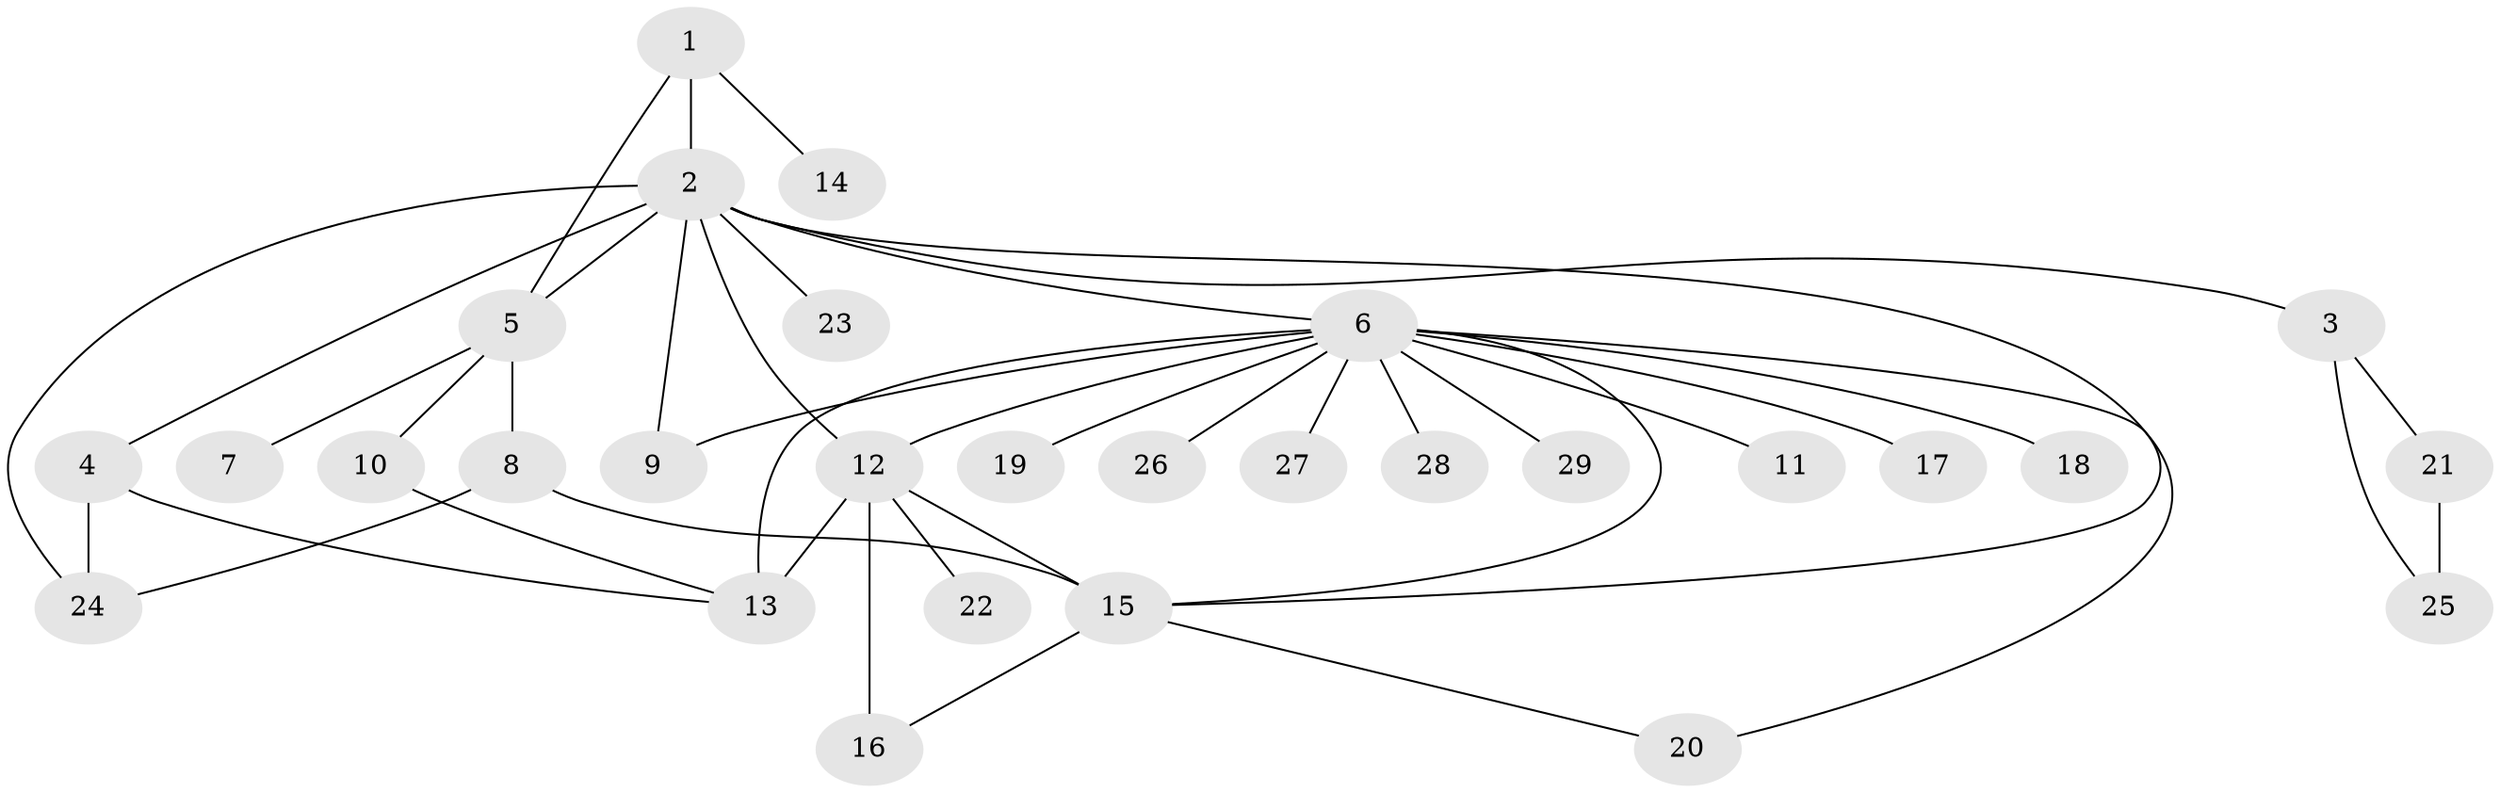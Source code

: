 // original degree distribution, {2: 0.2028985507246377, 20: 0.014492753623188406, 4: 0.10144927536231885, 7: 0.014492753623188406, 16: 0.014492753623188406, 3: 0.10144927536231885, 5: 0.028985507246376812, 1: 0.5072463768115942, 13: 0.014492753623188406}
// Generated by graph-tools (version 1.1) at 2025/50/03/04/25 22:50:40]
// undirected, 29 vertices, 42 edges
graph export_dot {
  node [color=gray90,style=filled];
  1;
  2;
  3;
  4;
  5;
  6;
  7;
  8;
  9;
  10;
  11;
  12;
  13;
  14;
  15;
  16;
  17;
  18;
  19;
  20;
  21;
  22;
  23;
  24;
  25;
  26;
  27;
  28;
  29;
  1 -- 2 [weight=10.0];
  1 -- 5 [weight=1.0];
  1 -- 14 [weight=1.0];
  2 -- 3 [weight=1.0];
  2 -- 4 [weight=1.0];
  2 -- 5 [weight=1.0];
  2 -- 6 [weight=1.0];
  2 -- 9 [weight=1.0];
  2 -- 12 [weight=1.0];
  2 -- 15 [weight=1.0];
  2 -- 23 [weight=1.0];
  2 -- 24 [weight=1.0];
  3 -- 21 [weight=1.0];
  3 -- 25 [weight=1.0];
  4 -- 13 [weight=1.0];
  4 -- 24 [weight=1.0];
  5 -- 7 [weight=1.0];
  5 -- 8 [weight=1.0];
  5 -- 10 [weight=1.0];
  6 -- 9 [weight=1.0];
  6 -- 11 [weight=1.0];
  6 -- 12 [weight=1.0];
  6 -- 13 [weight=1.0];
  6 -- 15 [weight=1.0];
  6 -- 17 [weight=1.0];
  6 -- 18 [weight=1.0];
  6 -- 19 [weight=1.0];
  6 -- 20 [weight=1.0];
  6 -- 26 [weight=1.0];
  6 -- 27 [weight=1.0];
  6 -- 28 [weight=1.0];
  6 -- 29 [weight=1.0];
  8 -- 15 [weight=3.0];
  8 -- 24 [weight=1.0];
  10 -- 13 [weight=1.0];
  12 -- 13 [weight=4.0];
  12 -- 15 [weight=2.0];
  12 -- 16 [weight=3.0];
  12 -- 22 [weight=1.0];
  15 -- 16 [weight=1.0];
  15 -- 20 [weight=1.0];
  21 -- 25 [weight=2.0];
}
